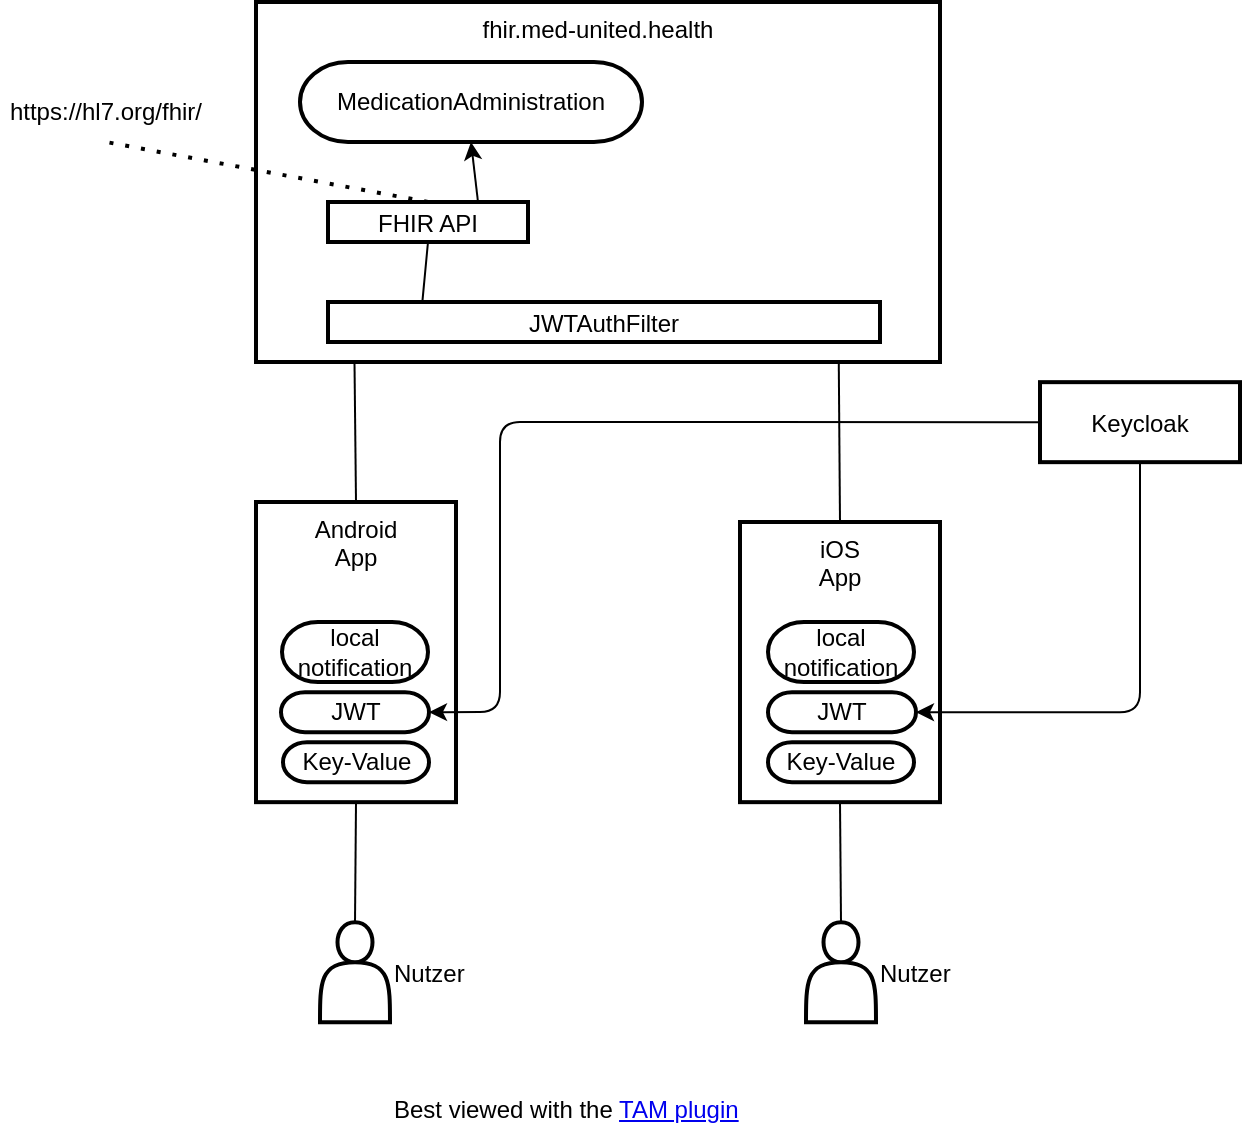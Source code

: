 <mxfile>
    <diagram id="qJ_x0dT1ZMM24w9FEi9P" name="P2P">
        <mxGraphModel dx="1000" dy="737" grid="1" gridSize="10" guides="1" tooltips="1" connect="1" arrows="1" fold="1" page="1" pageScale="1" pageWidth="827" pageHeight="1169" math="0" shadow="0">
            <root>
                <mxCell id="0"/>
                <mxCell id="1" parent="0"/>
                <mxCell id="2" value="Nutzer" style="shape=actor;horizontalLabelPosition=right;align=left;labelPosition=right;strokeWidth=2;" vertex="1" parent="1">
                    <mxGeometry x="190" y="500.08" width="35" height="50" as="geometry"/>
                </mxCell>
                <mxCell id="g3aSrfp4GeeiJ8abdI03-2" value="Best viewed with the &lt;a href=&quot;https://github.com/ariel-bentu/tam-drawio&quot;&gt;TAM plugin&lt;/a&gt;" style="text;html=1;shape=tamPluginMissing;" vertex="1" connectable="0" parent="1">
                    <mxGeometry x="225" y="580.08" width="200" height="25" as="geometry"/>
                </mxCell>
                <mxCell id="3" value="Android&#10;App" style="shape=agent;offsetSize=8;strokeWidth=2;verticalAlign=top;" vertex="1" parent="1">
                    <mxGeometry x="158" y="290" width="100" height="150.08" as="geometry"/>
                </mxCell>
                <mxCell id="4" value="" style="shape=useedge;vertical=true;edgeStyle=none;endArrow=none;useSignPosition=left;useSignDirection=none;entryX=0.5;entryY=1;entryDx=0;entryDy=0;exitX=0.5;exitY=0;exitDx=0;exitDy=0;" edge="1" parent="1" source="2" target="3">
                    <mxGeometry height="160" relative="1" as="geometry">
                        <mxPoint x="190" y="630.08" as="sourcePoint"/>
                        <mxPoint x="190" y="470.08" as="targetPoint"/>
                    </mxGeometry>
                </mxCell>
                <mxCell id="5" value="iOS&#10;App" style="shape=agent;offsetSize=8;strokeWidth=2;verticalAlign=top;" vertex="1" parent="1">
                    <mxGeometry x="400" y="300" width="100" height="140.08" as="geometry"/>
                </mxCell>
                <mxCell id="6" value="Nutzer" style="shape=actor;horizontalLabelPosition=right;align=left;labelPosition=right;strokeWidth=2;" vertex="1" parent="1">
                    <mxGeometry x="433" y="500.08" width="35" height="50" as="geometry"/>
                </mxCell>
                <mxCell id="7" value="" style="shape=useedge;vertical=true;edgeStyle=none;endArrow=none;useSignPosition=left;useSignDirection=none;entryX=0.5;entryY=1;entryDx=0;entryDy=0;exitX=0.5;exitY=0;exitDx=0;exitDy=0;" edge="1" parent="1" source="6" target="5">
                    <mxGeometry height="160" relative="1" as="geometry">
                        <mxPoint x="470" y="620.08" as="sourcePoint"/>
                        <mxPoint x="470" y="460.08" as="targetPoint"/>
                    </mxGeometry>
                </mxCell>
                <mxCell id="8" value="fhir.med-united.health" style="shape=agent;offsetSize=8;strokeWidth=2;verticalAlign=top;" vertex="1" parent="1">
                    <mxGeometry x="158" y="40" width="342" height="180" as="geometry"/>
                </mxCell>
                <mxCell id="30" style="edgeStyle=none;html=1;entryX=1;entryY=0.5;entryDx=0;entryDy=0;exitX=0.5;exitY=1;exitDx=0;exitDy=0;" edge="1" parent="1" source="11" target="28">
                    <mxGeometry relative="1" as="geometry">
                        <mxPoint x="600" y="320.08" as="sourcePoint"/>
                        <Array as="points">
                            <mxPoint x="600" y="395.08"/>
                        </Array>
                    </mxGeometry>
                </mxCell>
                <mxCell id="32" style="edgeStyle=none;html=1;entryX=1;entryY=0.5;entryDx=0;entryDy=0;" edge="1" parent="1" source="11" target="31">
                    <mxGeometry relative="1" as="geometry">
                        <Array as="points">
                            <mxPoint x="280" y="250"/>
                            <mxPoint x="280" y="395"/>
                        </Array>
                    </mxGeometry>
                </mxCell>
                <mxCell id="11" value="Keycloak" style="shape=agent;offsetSize=8;strokeWidth=2;" vertex="1" parent="1">
                    <mxGeometry x="550" y="230.08" width="100" height="40" as="geometry"/>
                </mxCell>
                <mxCell id="12" value="Key-Value" style="rounded=1;whiteSpace=wrap;html=1;arcSize=60;strokeWidth=2;" vertex="1" parent="1">
                    <mxGeometry x="171.5" y="410.08" width="73" height="20" as="geometry"/>
                </mxCell>
                <mxCell id="13" value="&lt;span&gt;Key-Value&lt;/span&gt;" style="rounded=1;whiteSpace=wrap;html=1;arcSize=60;strokeWidth=2;" vertex="1" parent="1">
                    <mxGeometry x="414" y="410.08" width="73" height="20" as="geometry"/>
                </mxCell>
                <mxCell id="g3aSrfp4GeeiJ8abdI03-34" style="edgeStyle=none;html=1;entryX=0.5;entryY=1;entryDx=0;entryDy=0;exitX=0.75;exitY=0;exitDx=0;exitDy=0;" edge="1" parent="1" source="16" target="25">
                    <mxGeometry relative="1" as="geometry"/>
                </mxCell>
                <mxCell id="16" value="FHIR API" style="shape=agent;offsetSize=8;strokeWidth=2;" vertex="1" parent="1">
                    <mxGeometry x="194" y="140" width="100" height="20" as="geometry"/>
                </mxCell>
                <mxCell id="17" value="https://hl7.org/fhir/" style="text;html=1;strokeColor=none;fillColor=none;align=center;verticalAlign=middle;whiteSpace=wrap;rounded=0;" vertex="1" parent="1">
                    <mxGeometry x="30" y="80" width="106" height="30" as="geometry"/>
                </mxCell>
                <mxCell id="21" value="JWTAuthFilter" style="shape=agent;offsetSize=8;strokeWidth=2;" vertex="1" parent="1">
                    <mxGeometry x="194" y="190" width="276" height="20" as="geometry"/>
                </mxCell>
                <mxCell id="22" value="" style="shape=useedge;vertical=true;edgeStyle=none;endArrow=none;useSignPosition=left;useSignDirection=none;entryX=0.144;entryY=1.002;entryDx=0;entryDy=0;entryPerimeter=0;exitX=0.5;exitY=0;exitDx=0;exitDy=0;" edge="1" parent="1" source="3" target="8">
                    <mxGeometry height="160" relative="1" as="geometry">
                        <mxPoint x="200" y="420.08" as="sourcePoint"/>
                        <mxPoint x="214.148" y="230.0" as="targetPoint"/>
                    </mxGeometry>
                </mxCell>
                <mxCell id="23" value="" style="endArrow=none;dashed=1;html=1;dashPattern=1 3;strokeWidth=2;entryX=0.5;entryY=1;entryDx=0;entryDy=0;exitX=0.5;exitY=0;exitDx=0;exitDy=0;" edge="1" parent="1" source="16" target="17">
                    <mxGeometry width="50" height="50" relative="1" as="geometry">
                        <mxPoint x="220" y="160" as="sourcePoint"/>
                        <mxPoint x="270" y="110" as="targetPoint"/>
                    </mxGeometry>
                </mxCell>
                <mxCell id="24" value="" style="shape=useedge;vertical=true;edgeStyle=none;endArrow=none;useSignPosition=left;useSignDirection=none;entryX=0.5;entryY=1;entryDx=0;entryDy=0;exitX=0.171;exitY=-0.01;exitDx=0;exitDy=0;exitPerimeter=0;" edge="1" parent="1" source="21" target="16">
                    <mxGeometry height="160" relative="1" as="geometry">
                        <mxPoint x="260" y="330" as="sourcePoint"/>
                        <mxPoint x="260" y="170" as="targetPoint"/>
                    </mxGeometry>
                </mxCell>
                <mxCell id="25" value="MedicationAdministration" style="rounded=1;whiteSpace=wrap;html=1;arcSize=60;strokeWidth=2;" vertex="1" parent="1">
                    <mxGeometry x="180" y="70" width="171" height="40" as="geometry"/>
                </mxCell>
                <mxCell id="26" value="" style="shape=useedge;vertical=true;edgeStyle=none;endArrow=none;useSignPosition=left;useSignDirection=none;entryX=0.852;entryY=0.998;entryDx=0;entryDy=0;entryPerimeter=0;exitX=0.5;exitY=0;exitDx=0;exitDy=0;" edge="1" parent="1" source="5" target="8">
                    <mxGeometry height="160" relative="1" as="geometry">
                        <mxPoint x="390" y="430.08" as="sourcePoint"/>
                        <mxPoint x="441.02" y="230.7" as="targetPoint"/>
                    </mxGeometry>
                </mxCell>
                <mxCell id="28" value="JWT" style="rounded=1;whiteSpace=wrap;html=1;arcSize=60;strokeWidth=2;" vertex="1" parent="1">
                    <mxGeometry x="414" y="385.08" width="74" height="20" as="geometry"/>
                </mxCell>
                <mxCell id="31" value="JWT" style="rounded=1;whiteSpace=wrap;html=1;arcSize=60;strokeWidth=2;" vertex="1" parent="1">
                    <mxGeometry x="170.5" y="385.08" width="74" height="20" as="geometry"/>
                </mxCell>
                <mxCell id="33" value="local&lt;br&gt;notification" style="rounded=1;whiteSpace=wrap;html=1;arcSize=60;strokeWidth=2;" vertex="1" parent="1">
                    <mxGeometry x="171" y="350" width="73" height="30" as="geometry"/>
                </mxCell>
                <mxCell id="34" value="local notification" style="rounded=1;whiteSpace=wrap;html=1;arcSize=60;strokeWidth=2;" vertex="1" parent="1">
                    <mxGeometry x="414" y="350" width="73" height="30" as="geometry"/>
                </mxCell>
            </root>
        </mxGraphModel>
    </diagram>
    <diagram id="el9stM-EQGDwnpWa7PwQ" name="broker">
        <mxGraphModel dx="1000" dy="737" grid="1" gridSize="10" guides="1" tooltips="1" connect="1" arrows="1" fold="1" page="1" pageScale="1" pageWidth="827" pageHeight="1169" math="0" shadow="0">
            <root>
                <mxCell id="qfr4OBUfFRrejc2l3-cw-0"/>
                <mxCell id="qfr4OBUfFRrejc2l3-cw-1" parent="qfr4OBUfFRrejc2l3-cw-0"/>
                <mxCell id="DwD10FRfKzznRU7eBwdO-0" value="Nutzer" style="shape=actor;horizontalLabelPosition=right;align=left;labelPosition=right;strokeWidth=2;" vertex="1" parent="qfr4OBUfFRrejc2l3-cw-1">
                    <mxGeometry x="190" y="500.08" width="35" height="50" as="geometry"/>
                </mxCell>
                <mxCell id="DwD10FRfKzznRU7eBwdO-1" value="Best viewed with the &lt;a href=&quot;https://github.com/ariel-bentu/tam-drawio&quot;&gt;TAM plugin&lt;/a&gt;" style="text;html=1;shape=tamPluginMissing;" vertex="1" connectable="0" parent="qfr4OBUfFRrejc2l3-cw-1">
                    <mxGeometry x="315" y="580.08" width="200" height="25" as="geometry"/>
                </mxCell>
                <mxCell id="DwD10FRfKzznRU7eBwdO-2" value="Android&#10;App" style="shape=agent;offsetSize=8;strokeWidth=2;verticalAlign=top;" vertex="1" parent="qfr4OBUfFRrejc2l3-cw-1">
                    <mxGeometry x="158" y="250" width="100" height="190.08" as="geometry"/>
                </mxCell>
                <mxCell id="DwD10FRfKzznRU7eBwdO-3" value="" style="shape=useedge;vertical=true;edgeStyle=none;endArrow=none;useSignPosition=left;useSignDirection=none;entryX=0.5;entryY=1;entryDx=0;entryDy=0;exitX=0.5;exitY=0;exitDx=0;exitDy=0;" edge="1" parent="qfr4OBUfFRrejc2l3-cw-1" source="DwD10FRfKzznRU7eBwdO-0" target="DwD10FRfKzznRU7eBwdO-2">
                    <mxGeometry height="160" relative="1" as="geometry">
                        <mxPoint x="190" y="630.08" as="sourcePoint"/>
                        <mxPoint x="190" y="470.08" as="targetPoint"/>
                    </mxGeometry>
                </mxCell>
                <mxCell id="DwD10FRfKzznRU7eBwdO-4" value="iOS&#10;App" style="shape=agent;offsetSize=8;strokeWidth=2;verticalAlign=top;" vertex="1" parent="qfr4OBUfFRrejc2l3-cw-1">
                    <mxGeometry x="400" y="250" width="100" height="190.08" as="geometry"/>
                </mxCell>
                <mxCell id="DwD10FRfKzznRU7eBwdO-5" value="Nutzer" style="shape=actor;horizontalLabelPosition=right;align=left;labelPosition=right;strokeWidth=2;" vertex="1" parent="qfr4OBUfFRrejc2l3-cw-1">
                    <mxGeometry x="433" y="500.08" width="35" height="50" as="geometry"/>
                </mxCell>
                <mxCell id="DwD10FRfKzznRU7eBwdO-6" value="" style="shape=useedge;vertical=true;edgeStyle=none;endArrow=none;useSignPosition=left;useSignDirection=none;entryX=0.5;entryY=1;entryDx=0;entryDy=0;exitX=0.5;exitY=0;exitDx=0;exitDy=0;" edge="1" parent="qfr4OBUfFRrejc2l3-cw-1" source="DwD10FRfKzznRU7eBwdO-5" target="DwD10FRfKzznRU7eBwdO-4">
                    <mxGeometry height="160" relative="1" as="geometry">
                        <mxPoint x="470" y="620.08" as="sourcePoint"/>
                        <mxPoint x="470" y="460.08" as="targetPoint"/>
                    </mxGeometry>
                </mxCell>
                <mxCell id="DwD10FRfKzznRU7eBwdO-7" value="broker.med-united.health" style="shape=agent;offsetSize=8;strokeWidth=2;verticalAlign=top;" vertex="1" parent="qfr4OBUfFRrejc2l3-cw-1">
                    <mxGeometry x="158" y="40" width="342" height="160" as="geometry"/>
                </mxCell>
                <mxCell id="DwD10FRfKzznRU7eBwdO-11" value="Key-Value" style="rounded=1;whiteSpace=wrap;html=1;arcSize=60;strokeWidth=2;" vertex="1" parent="qfr4OBUfFRrejc2l3-cw-1">
                    <mxGeometry x="171.5" y="370.08" width="73" height="20" as="geometry"/>
                </mxCell>
                <mxCell id="DwD10FRfKzznRU7eBwdO-12" value="&lt;span&gt;Key-Value&lt;/span&gt;" style="rounded=1;whiteSpace=wrap;html=1;arcSize=60;strokeWidth=2;" vertex="1" parent="qfr4OBUfFRrejc2l3-cw-1">
                    <mxGeometry x="414" y="365.08" width="73" height="20" as="geometry"/>
                </mxCell>
                <mxCell id="DwD10FRfKzznRU7eBwdO-17" value="" style="shape=useedge;vertical=true;edgeStyle=none;endArrow=none;useSignPosition=left;useSignDirection=none;entryX=0.144;entryY=1.002;entryDx=0;entryDy=0;entryPerimeter=0;exitX=0.5;exitY=0;exitDx=0;exitDy=0;" edge="1" parent="qfr4OBUfFRrejc2l3-cw-1" source="DwD10FRfKzznRU7eBwdO-2" target="DwD10FRfKzznRU7eBwdO-7">
                    <mxGeometry height="160" relative="1" as="geometry">
                        <mxPoint x="200" y="420.08" as="sourcePoint"/>
                        <mxPoint x="214.148" y="230.0" as="targetPoint"/>
                    </mxGeometry>
                </mxCell>
                <mxCell id="DwD10FRfKzznRU7eBwdO-21" value="" style="shape=useedge;vertical=true;edgeStyle=none;endArrow=none;useSignPosition=left;useSignDirection=none;entryX=0.852;entryY=0.998;entryDx=0;entryDy=0;entryPerimeter=0;exitX=0.5;exitY=0;exitDx=0;exitDy=0;" edge="1" parent="qfr4OBUfFRrejc2l3-cw-1" source="DwD10FRfKzznRU7eBwdO-4" target="DwD10FRfKzznRU7eBwdO-7">
                    <mxGeometry height="160" relative="1" as="geometry">
                        <mxPoint x="390" y="430.08" as="sourcePoint"/>
                        <mxPoint x="441.02" y="230.7" as="targetPoint"/>
                    </mxGeometry>
                </mxCell>
                <mxCell id="DwD10FRfKzznRU7eBwdO-22" value="JWT" style="rounded=1;whiteSpace=wrap;html=1;arcSize=60;strokeWidth=2;" vertex="1" parent="qfr4OBUfFRrejc2l3-cw-1">
                    <mxGeometry x="414" y="340.08" width="74" height="20" as="geometry"/>
                </mxCell>
                <mxCell id="DwD10FRfKzznRU7eBwdO-23" value="JWT" style="rounded=1;whiteSpace=wrap;html=1;arcSize=60;strokeWidth=2;" vertex="1" parent="qfr4OBUfFRrejc2l3-cw-1">
                    <mxGeometry x="170.5" y="345.08" width="74" height="20" as="geometry"/>
                </mxCell>
                <mxCell id="DwD10FRfKzznRU7eBwdO-24" value="local&lt;br&gt;notification" style="rounded=1;whiteSpace=wrap;html=1;arcSize=60;strokeWidth=2;" vertex="1" parent="qfr4OBUfFRrejc2l3-cw-1">
                    <mxGeometry x="171" y="310" width="73" height="30" as="geometry"/>
                </mxCell>
                <mxCell id="DwD10FRfKzznRU7eBwdO-25" value="local notification" style="rounded=1;whiteSpace=wrap;html=1;arcSize=60;strokeWidth=2;" vertex="1" parent="qfr4OBUfFRrejc2l3-cw-1">
                    <mxGeometry x="414" y="305" width="73" height="30" as="geometry"/>
                </mxCell>
                <mxCell id="DwD10FRfKzznRU7eBwdO-26" value="fhir.med-united.health" style="shape=agent;offsetSize=8;strokeWidth=2;verticalAlign=top;" vertex="1" parent="qfr4OBUfFRrejc2l3-cw-1">
                    <mxGeometry x="587" y="60" width="240" height="120" as="geometry"/>
                </mxCell>
                <mxCell id="DwD10FRfKzznRU7eBwdO-27" value="Queue: MedicationAdministration" style="rounded=1;whiteSpace=wrap;html=1;arcSize=60;strokeWidth=2;verticalAlign=top;" vertex="1" parent="qfr4OBUfFRrejc2l3-cw-1">
                    <mxGeometry x="227" y="70" width="206" height="70" as="geometry"/>
                </mxCell>
                <mxCell id="DwD10FRfKzznRU7eBwdO-30" style="edgeStyle=none;html=1;entryX=0.5;entryY=1;entryDx=0;entryDy=0;" edge="1" parent="qfr4OBUfFRrejc2l3-cw-1" source="DwD10FRfKzznRU7eBwdO-28" target="DwD10FRfKzznRU7eBwdO-27">
                    <mxGeometry relative="1" as="geometry"/>
                </mxCell>
                <mxCell id="DwD10FRfKzznRU7eBwdO-28" value="WebSocket (STOMP)" style="shape=agent;offsetSize=8;strokeWidth=2;" vertex="1" parent="qfr4OBUfFRrejc2l3-cw-1">
                    <mxGeometry x="180" y="160" width="300" height="20" as="geometry"/>
                </mxCell>
                <mxCell id="DwD10FRfKzznRU7eBwdO-29" value="https://docs.flutter.dev/cookbook/networking/web-sockets" style="text;strokeColor=none;fillColor=none;align=left;verticalAlign=middle;spacingLeft=4;spacingRight=4;overflow=hidden;points=[[0,0.5],[1,0.5]];portConstraint=eastwest;rotatable=0;" vertex="1" parent="qfr4OBUfFRrejc2l3-cw-1">
                    <mxGeometry x="500" y="290" width="330" height="30" as="geometry"/>
                </mxCell>
                <mxCell id="DwD10FRfKzznRU7eBwdO-31" value="Bundle:&lt;br&gt;MedicationAdministration" style="rounded=1;whiteSpace=wrap;html=1;arcSize=60;strokeWidth=2;" vertex="1" parent="qfr4OBUfFRrejc2l3-cw-1">
                    <mxGeometry x="250" y="90" width="160" height="40" as="geometry"/>
                </mxCell>
                <mxCell id="DwD10FRfKzznRU7eBwdO-32" value="https://build.fhir.org/bundle-transaction.json.html" style="text;html=1;strokeColor=none;fillColor=none;align=center;verticalAlign=middle;whiteSpace=wrap;rounded=0;" vertex="1" parent="qfr4OBUfFRrejc2l3-cw-1">
                    <mxGeometry x="500" y="250" width="260" height="30" as="geometry"/>
                </mxCell>
                <mxCell id="DwD10FRfKzznRU7eBwdO-33" value="MedicationAdministraionProcessor" style="shape=agent;offsetSize=8;strokeWidth=2;" vertex="1" parent="qfr4OBUfFRrejc2l3-cw-1">
                    <mxGeometry x="612" y="100" width="190" height="60" as="geometry"/>
                </mxCell>
                <mxCell id="DwD10FRfKzznRU7eBwdO-34" value="" style="shape=useedge;endArrow=none;edgeStyle=none;useSignPosition=up;useSignDirection=none;exitX=1;exitY=0.5;exitDx=0;exitDy=0;entryX=0;entryY=0.5;entryDx=0;entryDy=0;dx=40;dy=0;" edge="1" parent="qfr4OBUfFRrejc2l3-cw-1" source="DwD10FRfKzznRU7eBwdO-7" target="DwD10FRfKzznRU7eBwdO-33">
                    <mxGeometry width="160" relative="1" as="geometry">
                        <mxPoint x="540" y="120" as="sourcePoint"/>
                        <mxPoint x="700" y="120" as="targetPoint"/>
                    </mxGeometry>
                </mxCell>
                <mxCell id="DwD10FRfKzznRU7eBwdO-35" value="native" style="text;strokeColor=none;fillColor=none;align=left;verticalAlign=middle;spacingLeft=4;spacingRight=4;overflow=hidden;points=[[0,0.5],[1,0.5]];portConstraint=eastwest;rotatable=0;" vertex="1" parent="qfr4OBUfFRrejc2l3-cw-1">
                    <mxGeometry x="520" y="90" width="50" height="30" as="geometry"/>
                </mxCell>
            </root>
        </mxGraphModel>
    </diagram>
</mxfile>